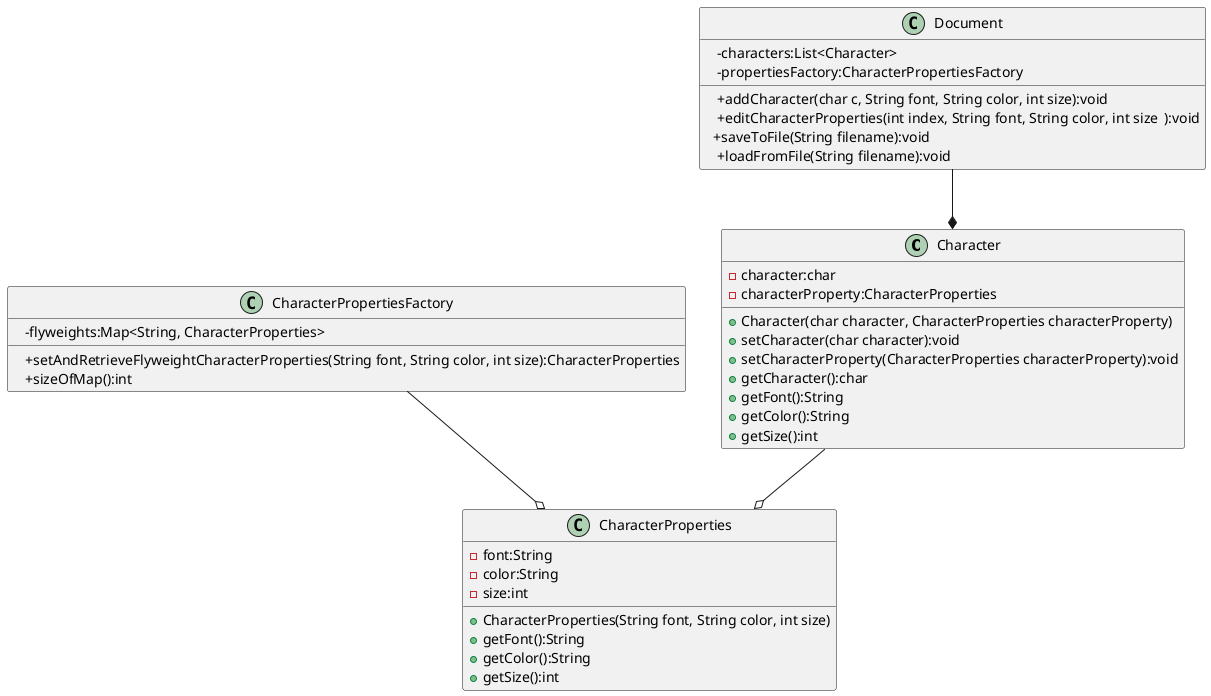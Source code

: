 @startuml

class Character{
    -character:char
    -characterProperty:CharacterProperties
    +Character(char character, CharacterProperties characterProperty)
    +setCharacter(char character):void
    +setCharacterProperty(CharacterProperties characterProperty):void
    +getCharacter():char
    +getFont():String
    +getColor():String
    +getSize():int
}

class CharacterProperties{
    -font:String
    -color:String
    -size:int
    +CharacterProperties(String font, String color, int size)
    +getFont():String
    +getColor():String
    +getSize():int
}

class CharacterPropertiesFactory { 

    -flyweights:Map<String, CharacterProperties>
    +setAndRetrieveFlyweightCharacterProperties(String font, String color, int size):CharacterProperties 
    +sizeOfMap():int
} 

class Document { 

    -characters:List<Character>
    -propertiesFactory:CharacterPropertiesFactory
    +addCharacter(char c, String font, String color, int size):void  
    +editCharacterProperties(int index, String font, String color, int size  ):void
    +saveToFile(String filename):void 
    +loadFromFile(String filename):void
} 

Document --* Character
Character --o CharacterProperties
CharacterPropertiesFactory --o CharacterProperties

@enduml
